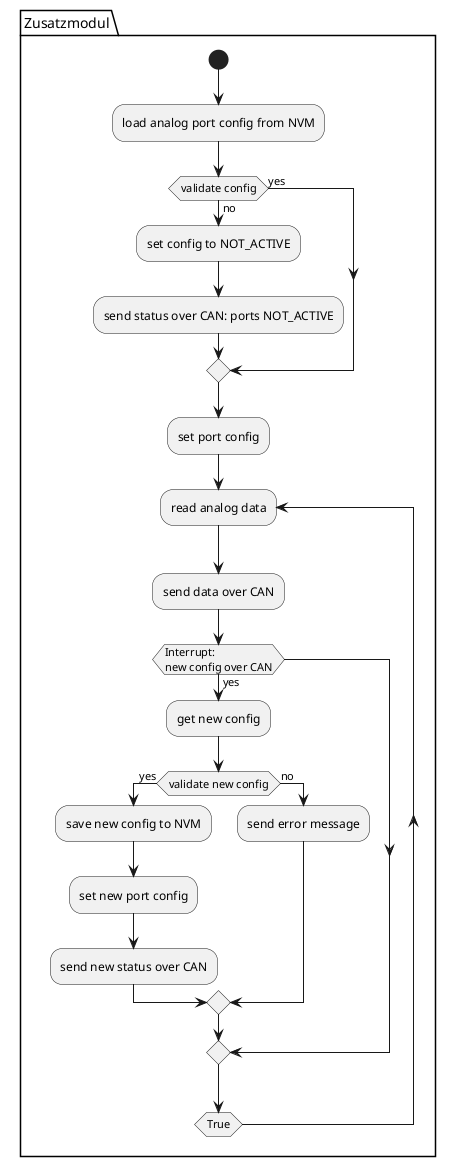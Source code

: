 @startuml 
package Zusatzmodul {
start 

:load analog port config from NVM;
if(validate config) then (no)
:set config to NOT_ACTIVE;
:send status over CAN: ports NOT_ACTIVE;
else (yes)
endif
:set port config;

repeat :read analog data;
:send data over CAN;
if (Interrupt:\nnew config over CAN) then (yes)

:get new config;

if(validate new config) then (yes)
:save new config to NVM;
:set new port config;
:send new status over CAN;
else (no)
:send error message;
endif
endif

repeat while (True)

}
@enduml

